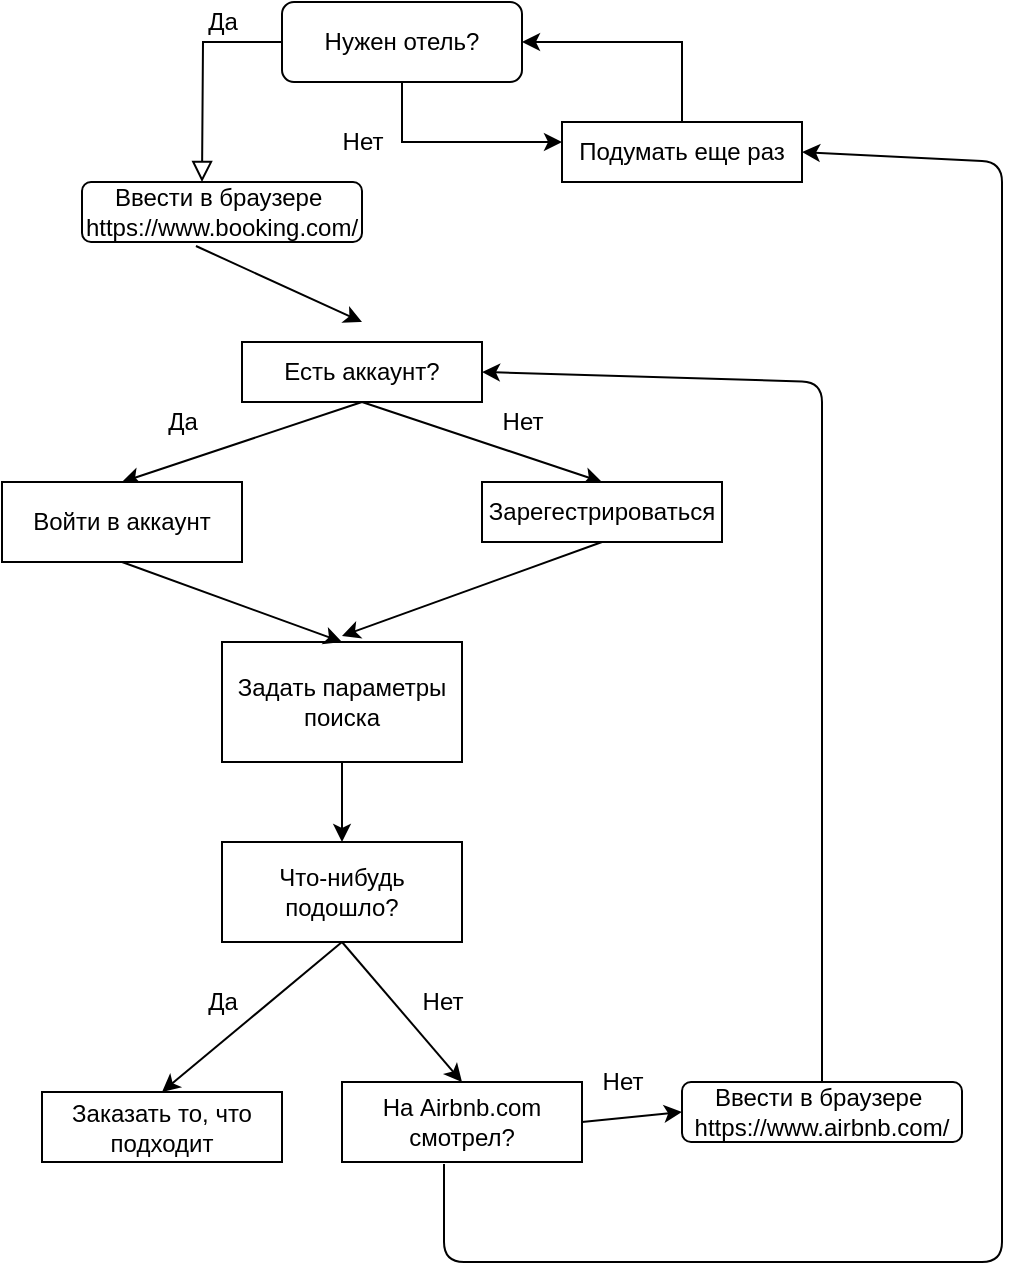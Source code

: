 <mxfile version="13.8.5" type="github"><diagram id="C5RBs43oDa-KdzZeNtuy" name="Page-1"><mxGraphModel dx="1422" dy="705" grid="1" gridSize="10" guides="1" tooltips="1" connect="1" arrows="1" fold="1" page="1" pageScale="1" pageWidth="827" pageHeight="1169" math="0" shadow="0"><root><mxCell id="WIyWlLk6GJQsqaUBKTNV-0"/><mxCell id="WIyWlLk6GJQsqaUBKTNV-1" parent="WIyWlLk6GJQsqaUBKTNV-0"/><mxCell id="WIyWlLk6GJQsqaUBKTNV-2" value="" style="rounded=0;html=1;jettySize=auto;orthogonalLoop=1;fontSize=11;endArrow=block;endFill=0;endSize=8;strokeWidth=1;shadow=0;labelBackgroundColor=none;edgeStyle=orthogonalEdgeStyle;" parent="WIyWlLk6GJQsqaUBKTNV-1" source="WIyWlLk6GJQsqaUBKTNV-3" edge="1"><mxGeometry relative="1" as="geometry"><mxPoint x="320" y="130" as="targetPoint"/></mxGeometry></mxCell><mxCell id="fjj9wYilYRdmBoSVg491-12" style="edgeStyle=orthogonalEdgeStyle;rounded=0;orthogonalLoop=1;jettySize=auto;html=1;exitX=0.5;exitY=1;exitDx=0;exitDy=0;" edge="1" parent="WIyWlLk6GJQsqaUBKTNV-1" source="WIyWlLk6GJQsqaUBKTNV-3"><mxGeometry relative="1" as="geometry"><mxPoint x="500" y="110" as="targetPoint"/><Array as="points"><mxPoint x="420" y="110"/></Array></mxGeometry></mxCell><mxCell id="WIyWlLk6GJQsqaUBKTNV-3" value="Нужен отель?" style="rounded=1;whiteSpace=wrap;html=1;fontSize=12;glass=0;strokeWidth=1;shadow=0;" parent="WIyWlLk6GJQsqaUBKTNV-1" vertex="1"><mxGeometry x="360" y="40" width="120" height="40" as="geometry"/></mxCell><mxCell id="fjj9wYilYRdmBoSVg491-4" value="Да" style="text;html=1;align=center;verticalAlign=middle;resizable=0;points=[];autosize=1;" vertex="1" parent="WIyWlLk6GJQsqaUBKTNV-1"><mxGeometry x="315" y="40" width="30" height="20" as="geometry"/></mxCell><mxCell id="fjj9wYilYRdmBoSVg491-5" value="Нет" style="text;html=1;align=center;verticalAlign=middle;resizable=0;points=[];autosize=1;" vertex="1" parent="WIyWlLk6GJQsqaUBKTNV-1"><mxGeometry x="380" y="100" width="40" height="20" as="geometry"/></mxCell><mxCell id="fjj9wYilYRdmBoSVg491-6" value="Ввести в браузере&amp;nbsp; https://www.booking.com/" style="rounded=1;whiteSpace=wrap;html=1;" vertex="1" parent="WIyWlLk6GJQsqaUBKTNV-1"><mxGeometry x="260" y="130" width="140" height="30" as="geometry"/></mxCell><mxCell id="fjj9wYilYRdmBoSVg491-7" value="" style="endArrow=classic;html=1;exitX=0.407;exitY=1.067;exitDx=0;exitDy=0;exitPerimeter=0;" edge="1" parent="WIyWlLk6GJQsqaUBKTNV-1" source="fjj9wYilYRdmBoSVg491-6"><mxGeometry width="50" height="50" relative="1" as="geometry"><mxPoint x="390" y="280" as="sourcePoint"/><mxPoint x="400" y="200" as="targetPoint"/></mxGeometry></mxCell><mxCell id="fjj9wYilYRdmBoSVg491-8" value="Есть аккаунт?" style="rounded=0;whiteSpace=wrap;html=1;" vertex="1" parent="WIyWlLk6GJQsqaUBKTNV-1"><mxGeometry x="340" y="210" width="120" height="30" as="geometry"/></mxCell><mxCell id="fjj9wYilYRdmBoSVg491-15" style="edgeStyle=orthogonalEdgeStyle;rounded=0;orthogonalLoop=1;jettySize=auto;html=1;exitX=0.5;exitY=0;exitDx=0;exitDy=0;entryX=1;entryY=0.5;entryDx=0;entryDy=0;" edge="1" parent="WIyWlLk6GJQsqaUBKTNV-1" source="fjj9wYilYRdmBoSVg491-13" target="WIyWlLk6GJQsqaUBKTNV-3"><mxGeometry relative="1" as="geometry"><mxPoint x="560" y="60" as="targetPoint"/></mxGeometry></mxCell><mxCell id="fjj9wYilYRdmBoSVg491-13" value="Подумать еще раз" style="rounded=0;whiteSpace=wrap;html=1;" vertex="1" parent="WIyWlLk6GJQsqaUBKTNV-1"><mxGeometry x="500" y="100" width="120" height="30" as="geometry"/></mxCell><mxCell id="fjj9wYilYRdmBoSVg491-19" value="" style="endArrow=classic;html=1;exitX=0.5;exitY=1;exitDx=0;exitDy=0;" edge="1" parent="WIyWlLk6GJQsqaUBKTNV-1" source="fjj9wYilYRdmBoSVg491-8"><mxGeometry width="50" height="50" relative="1" as="geometry"><mxPoint x="390" y="280" as="sourcePoint"/><mxPoint x="520" y="280" as="targetPoint"/></mxGeometry></mxCell><mxCell id="fjj9wYilYRdmBoSVg491-20" value="" style="endArrow=classic;html=1;exitX=0.5;exitY=1;exitDx=0;exitDy=0;" edge="1" parent="WIyWlLk6GJQsqaUBKTNV-1" source="fjj9wYilYRdmBoSVg491-8"><mxGeometry width="50" height="50" relative="1" as="geometry"><mxPoint x="390" y="280" as="sourcePoint"/><mxPoint x="280" y="280" as="targetPoint"/></mxGeometry></mxCell><mxCell id="fjj9wYilYRdmBoSVg491-21" value="Да" style="text;html=1;align=center;verticalAlign=middle;resizable=0;points=[];autosize=1;" vertex="1" parent="WIyWlLk6GJQsqaUBKTNV-1"><mxGeometry x="295" y="240" width="30" height="20" as="geometry"/></mxCell><mxCell id="fjj9wYilYRdmBoSVg491-22" value="Нет" style="text;html=1;align=center;verticalAlign=middle;resizable=0;points=[];autosize=1;" vertex="1" parent="WIyWlLk6GJQsqaUBKTNV-1"><mxGeometry x="460" y="240" width="40" height="20" as="geometry"/></mxCell><mxCell id="fjj9wYilYRdmBoSVg491-23" value="Зарегестрироваться" style="rounded=0;whiteSpace=wrap;html=1;" vertex="1" parent="WIyWlLk6GJQsqaUBKTNV-1"><mxGeometry x="460" y="280" width="120" height="30" as="geometry"/></mxCell><mxCell id="fjj9wYilYRdmBoSVg491-24" value="Войти в аккаунт" style="rounded=0;whiteSpace=wrap;html=1;" vertex="1" parent="WIyWlLk6GJQsqaUBKTNV-1"><mxGeometry x="220" y="280" width="120" height="40" as="geometry"/></mxCell><mxCell id="fjj9wYilYRdmBoSVg491-25" value="Задать параметры поиска" style="rounded=0;whiteSpace=wrap;html=1;" vertex="1" parent="WIyWlLk6GJQsqaUBKTNV-1"><mxGeometry x="330" y="360" width="120" height="60" as="geometry"/></mxCell><mxCell id="fjj9wYilYRdmBoSVg491-27" value="" style="endArrow=classic;html=1;exitX=0.5;exitY=1;exitDx=0;exitDy=0;entryX=0.5;entryY=0;entryDx=0;entryDy=0;" edge="1" parent="WIyWlLk6GJQsqaUBKTNV-1" source="fjj9wYilYRdmBoSVg491-24" target="fjj9wYilYRdmBoSVg491-25"><mxGeometry width="50" height="50" relative="1" as="geometry"><mxPoint x="390" y="270" as="sourcePoint"/><mxPoint x="440" y="220" as="targetPoint"/></mxGeometry></mxCell><mxCell id="fjj9wYilYRdmBoSVg491-28" value="" style="endArrow=classic;html=1;exitX=0.5;exitY=1;exitDx=0;exitDy=0;" edge="1" parent="WIyWlLk6GJQsqaUBKTNV-1" source="fjj9wYilYRdmBoSVg491-23"><mxGeometry width="50" height="50" relative="1" as="geometry"><mxPoint x="290" y="330" as="sourcePoint"/><mxPoint x="390" y="357" as="targetPoint"/></mxGeometry></mxCell><mxCell id="fjj9wYilYRdmBoSVg491-29" value="Что-нибудь подошло?" style="rounded=0;whiteSpace=wrap;html=1;" vertex="1" parent="WIyWlLk6GJQsqaUBKTNV-1"><mxGeometry x="330" y="460" width="120" height="50" as="geometry"/></mxCell><mxCell id="fjj9wYilYRdmBoSVg491-30" value="" style="endArrow=classic;html=1;exitX=0.5;exitY=1;exitDx=0;exitDy=0;entryX=0.5;entryY=0;entryDx=0;entryDy=0;" edge="1" parent="WIyWlLk6GJQsqaUBKTNV-1" source="fjj9wYilYRdmBoSVg491-25" target="fjj9wYilYRdmBoSVg491-29"><mxGeometry width="50" height="50" relative="1" as="geometry"><mxPoint x="390" y="370" as="sourcePoint"/><mxPoint x="440" y="320" as="targetPoint"/></mxGeometry></mxCell><mxCell id="fjj9wYilYRdmBoSVg491-31" value="Заказать то, что подходит" style="rounded=0;whiteSpace=wrap;html=1;" vertex="1" parent="WIyWlLk6GJQsqaUBKTNV-1"><mxGeometry x="240" y="585" width="120" height="35" as="geometry"/></mxCell><mxCell id="fjj9wYilYRdmBoSVg491-32" value="" style="endArrow=classic;html=1;exitX=0.5;exitY=1;exitDx=0;exitDy=0;entryX=0.5;entryY=0;entryDx=0;entryDy=0;" edge="1" parent="WIyWlLk6GJQsqaUBKTNV-1" source="fjj9wYilYRdmBoSVg491-29" target="fjj9wYilYRdmBoSVg491-31"><mxGeometry width="50" height="50" relative="1" as="geometry"><mxPoint x="390" y="370" as="sourcePoint"/><mxPoint x="440" y="320" as="targetPoint"/></mxGeometry></mxCell><mxCell id="fjj9wYilYRdmBoSVg491-33" value="Да" style="text;html=1;align=center;verticalAlign=middle;resizable=0;points=[];autosize=1;" vertex="1" parent="WIyWlLk6GJQsqaUBKTNV-1"><mxGeometry x="315" y="530" width="30" height="20" as="geometry"/></mxCell><mxCell id="fjj9wYilYRdmBoSVg491-34" value="" style="endArrow=classic;html=1;exitX=0.5;exitY=1;exitDx=0;exitDy=0;" edge="1" parent="WIyWlLk6GJQsqaUBKTNV-1" source="fjj9wYilYRdmBoSVg491-29"><mxGeometry width="50" height="50" relative="1" as="geometry"><mxPoint x="400" y="520" as="sourcePoint"/><mxPoint x="450" y="580" as="targetPoint"/></mxGeometry></mxCell><mxCell id="fjj9wYilYRdmBoSVg491-35" value="На Airbnb.com смотрел?" style="rounded=0;whiteSpace=wrap;html=1;" vertex="1" parent="WIyWlLk6GJQsqaUBKTNV-1"><mxGeometry x="390" y="580" width="120" height="40" as="geometry"/></mxCell><mxCell id="fjj9wYilYRdmBoSVg491-36" value="Нет" style="text;html=1;align=center;verticalAlign=middle;resizable=0;points=[];autosize=1;" vertex="1" parent="WIyWlLk6GJQsqaUBKTNV-1"><mxGeometry x="420" y="530" width="40" height="20" as="geometry"/></mxCell><mxCell id="fjj9wYilYRdmBoSVg491-37" value="" style="endArrow=classic;html=1;exitX=1;exitY=0.5;exitDx=0;exitDy=0;entryX=0;entryY=0.5;entryDx=0;entryDy=0;" edge="1" parent="WIyWlLk6GJQsqaUBKTNV-1" source="fjj9wYilYRdmBoSVg491-35" target="fjj9wYilYRdmBoSVg491-38"><mxGeometry width="50" height="50" relative="1" as="geometry"><mxPoint x="390" y="460" as="sourcePoint"/><mxPoint x="600" y="430" as="targetPoint"/><Array as="points"/></mxGeometry></mxCell><mxCell id="fjj9wYilYRdmBoSVg491-38" value="Ввести в браузере&amp;nbsp; https://www.airbnb.com/" style="rounded=1;whiteSpace=wrap;html=1;" vertex="1" parent="WIyWlLk6GJQsqaUBKTNV-1"><mxGeometry x="560" y="580" width="140" height="30" as="geometry"/></mxCell><mxCell id="fjj9wYilYRdmBoSVg491-39" value="" style="endArrow=classic;html=1;exitX=0.5;exitY=0;exitDx=0;exitDy=0;entryX=1;entryY=0.5;entryDx=0;entryDy=0;" edge="1" parent="WIyWlLk6GJQsqaUBKTNV-1" source="fjj9wYilYRdmBoSVg491-38" target="fjj9wYilYRdmBoSVg491-8"><mxGeometry width="50" height="50" relative="1" as="geometry"><mxPoint x="390" y="460" as="sourcePoint"/><mxPoint x="630" y="180" as="targetPoint"/><Array as="points"><mxPoint x="630" y="230"/></Array></mxGeometry></mxCell><mxCell id="fjj9wYilYRdmBoSVg491-40" value="Нет" style="text;html=1;align=center;verticalAlign=middle;resizable=0;points=[];autosize=1;" vertex="1" parent="WIyWlLk6GJQsqaUBKTNV-1"><mxGeometry x="510" y="570" width="40" height="20" as="geometry"/></mxCell><mxCell id="fjj9wYilYRdmBoSVg491-41" value="" style="endArrow=classic;html=1;exitX=0.425;exitY=1.025;exitDx=0;exitDy=0;exitPerimeter=0;entryX=1;entryY=0.5;entryDx=0;entryDy=0;" edge="1" parent="WIyWlLk6GJQsqaUBKTNV-1" source="fjj9wYilYRdmBoSVg491-35" target="fjj9wYilYRdmBoSVg491-13"><mxGeometry width="50" height="50" relative="1" as="geometry"><mxPoint x="440" y="720" as="sourcePoint"/><mxPoint x="720" y="110" as="targetPoint"/><Array as="points"><mxPoint x="441" y="670"/><mxPoint x="720" y="670"/><mxPoint x="720" y="120"/></Array></mxGeometry></mxCell></root></mxGraphModel></diagram></mxfile>